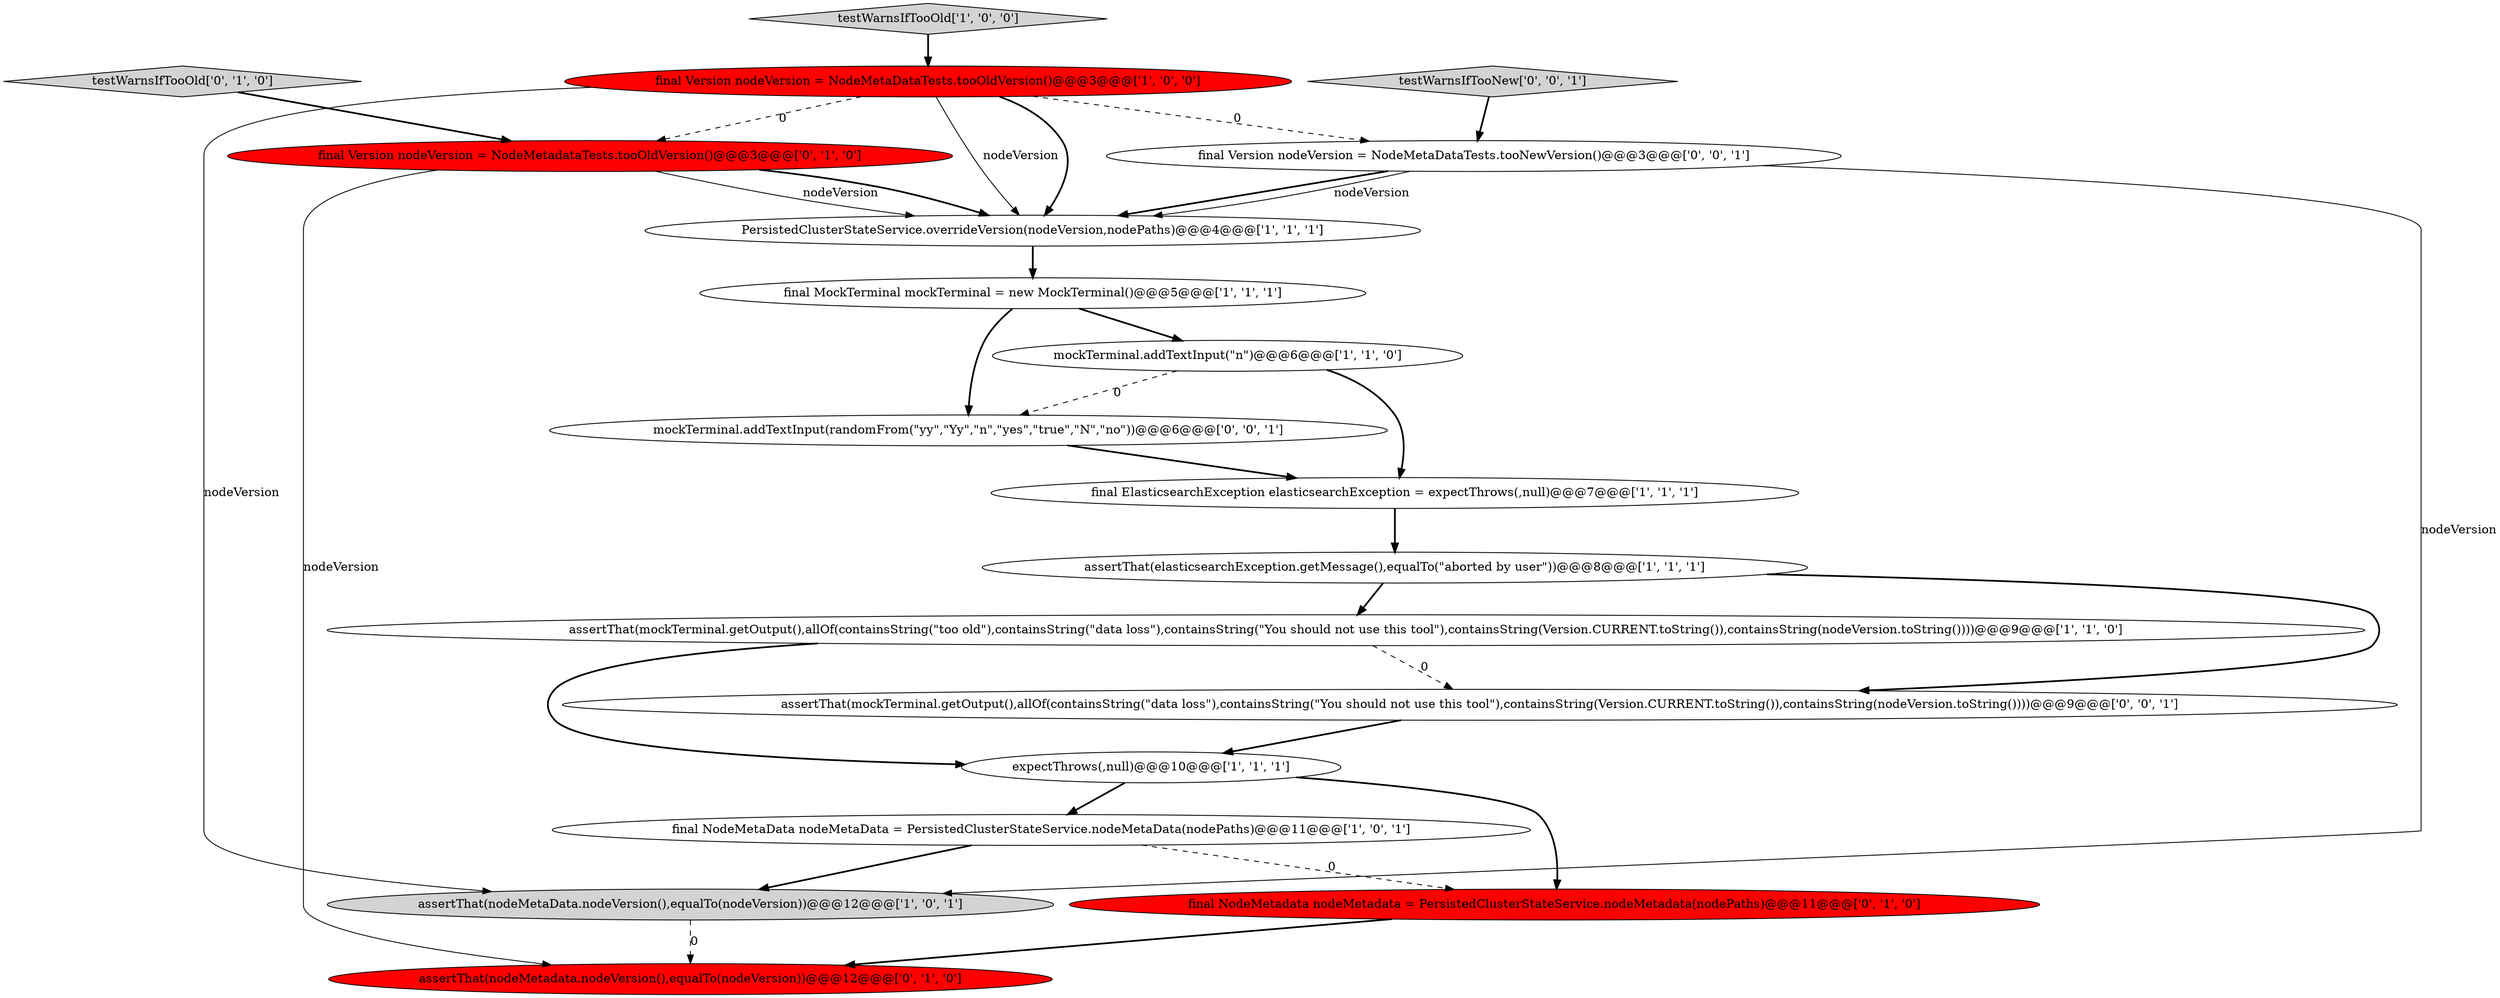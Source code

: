 digraph {
7 [style = filled, label = "assertThat(mockTerminal.getOutput(),allOf(containsString(\"too old\"),containsString(\"data loss\"),containsString(\"You should not use this tool\"),containsString(Version.CURRENT.toString()),containsString(nodeVersion.toString())))@@@9@@@['1', '1', '0']", fillcolor = white, shape = ellipse image = "AAA0AAABBB1BBB"];
12 [style = filled, label = "assertThat(nodeMetadata.nodeVersion(),equalTo(nodeVersion))@@@12@@@['0', '1', '0']", fillcolor = red, shape = ellipse image = "AAA1AAABBB2BBB"];
1 [style = filled, label = "assertThat(elasticsearchException.getMessage(),equalTo(\"aborted by user\"))@@@8@@@['1', '1', '1']", fillcolor = white, shape = ellipse image = "AAA0AAABBB1BBB"];
15 [style = filled, label = "testWarnsIfTooNew['0', '0', '1']", fillcolor = lightgray, shape = diamond image = "AAA0AAABBB3BBB"];
18 [style = filled, label = "final Version nodeVersion = NodeMetaDataTests.tooNewVersion()@@@3@@@['0', '0', '1']", fillcolor = white, shape = ellipse image = "AAA0AAABBB3BBB"];
0 [style = filled, label = "testWarnsIfTooOld['1', '0', '0']", fillcolor = lightgray, shape = diamond image = "AAA0AAABBB1BBB"];
17 [style = filled, label = "assertThat(mockTerminal.getOutput(),allOf(containsString(\"data loss\"),containsString(\"You should not use this tool\"),containsString(Version.CURRENT.toString()),containsString(nodeVersion.toString())))@@@9@@@['0', '0', '1']", fillcolor = white, shape = ellipse image = "AAA0AAABBB3BBB"];
4 [style = filled, label = "final MockTerminal mockTerminal = new MockTerminal()@@@5@@@['1', '1', '1']", fillcolor = white, shape = ellipse image = "AAA0AAABBB1BBB"];
3 [style = filled, label = "PersistedClusterStateService.overrideVersion(nodeVersion,nodePaths)@@@4@@@['1', '1', '1']", fillcolor = white, shape = ellipse image = "AAA0AAABBB1BBB"];
9 [style = filled, label = "final ElasticsearchException elasticsearchException = expectThrows(,null)@@@7@@@['1', '1', '1']", fillcolor = white, shape = ellipse image = "AAA0AAABBB1BBB"];
11 [style = filled, label = "final Version nodeVersion = NodeMetadataTests.tooOldVersion()@@@3@@@['0', '1', '0']", fillcolor = red, shape = ellipse image = "AAA1AAABBB2BBB"];
14 [style = filled, label = "testWarnsIfTooOld['0', '1', '0']", fillcolor = lightgray, shape = diamond image = "AAA0AAABBB2BBB"];
16 [style = filled, label = "mockTerminal.addTextInput(randomFrom(\"yy\",\"Yy\",\"n\",\"yes\",\"true\",\"N\",\"no\"))@@@6@@@['0', '0', '1']", fillcolor = white, shape = ellipse image = "AAA0AAABBB3BBB"];
2 [style = filled, label = "final Version nodeVersion = NodeMetaDataTests.tooOldVersion()@@@3@@@['1', '0', '0']", fillcolor = red, shape = ellipse image = "AAA1AAABBB1BBB"];
6 [style = filled, label = "final NodeMetaData nodeMetaData = PersistedClusterStateService.nodeMetaData(nodePaths)@@@11@@@['1', '0', '1']", fillcolor = white, shape = ellipse image = "AAA0AAABBB1BBB"];
8 [style = filled, label = "expectThrows(,null)@@@10@@@['1', '1', '1']", fillcolor = white, shape = ellipse image = "AAA0AAABBB1BBB"];
10 [style = filled, label = "assertThat(nodeMetaData.nodeVersion(),equalTo(nodeVersion))@@@12@@@['1', '0', '1']", fillcolor = lightgray, shape = ellipse image = "AAA0AAABBB1BBB"];
5 [style = filled, label = "mockTerminal.addTextInput(\"n\")@@@6@@@['1', '1', '0']", fillcolor = white, shape = ellipse image = "AAA0AAABBB1BBB"];
13 [style = filled, label = "final NodeMetadata nodeMetadata = PersistedClusterStateService.nodeMetadata(nodePaths)@@@11@@@['0', '1', '0']", fillcolor = red, shape = ellipse image = "AAA1AAABBB2BBB"];
17->8 [style = bold, label=""];
18->3 [style = bold, label=""];
18->10 [style = solid, label="nodeVersion"];
5->9 [style = bold, label=""];
7->17 [style = dashed, label="0"];
2->3 [style = bold, label=""];
0->2 [style = bold, label=""];
10->12 [style = dashed, label="0"];
2->3 [style = solid, label="nodeVersion"];
8->6 [style = bold, label=""];
11->3 [style = solid, label="nodeVersion"];
7->8 [style = bold, label=""];
3->4 [style = bold, label=""];
1->7 [style = bold, label=""];
15->18 [style = bold, label=""];
1->17 [style = bold, label=""];
5->16 [style = dashed, label="0"];
11->12 [style = solid, label="nodeVersion"];
13->12 [style = bold, label=""];
6->13 [style = dashed, label="0"];
11->3 [style = bold, label=""];
18->3 [style = solid, label="nodeVersion"];
6->10 [style = bold, label=""];
2->10 [style = solid, label="nodeVersion"];
2->18 [style = dashed, label="0"];
2->11 [style = dashed, label="0"];
9->1 [style = bold, label=""];
14->11 [style = bold, label=""];
4->5 [style = bold, label=""];
16->9 [style = bold, label=""];
4->16 [style = bold, label=""];
8->13 [style = bold, label=""];
}
